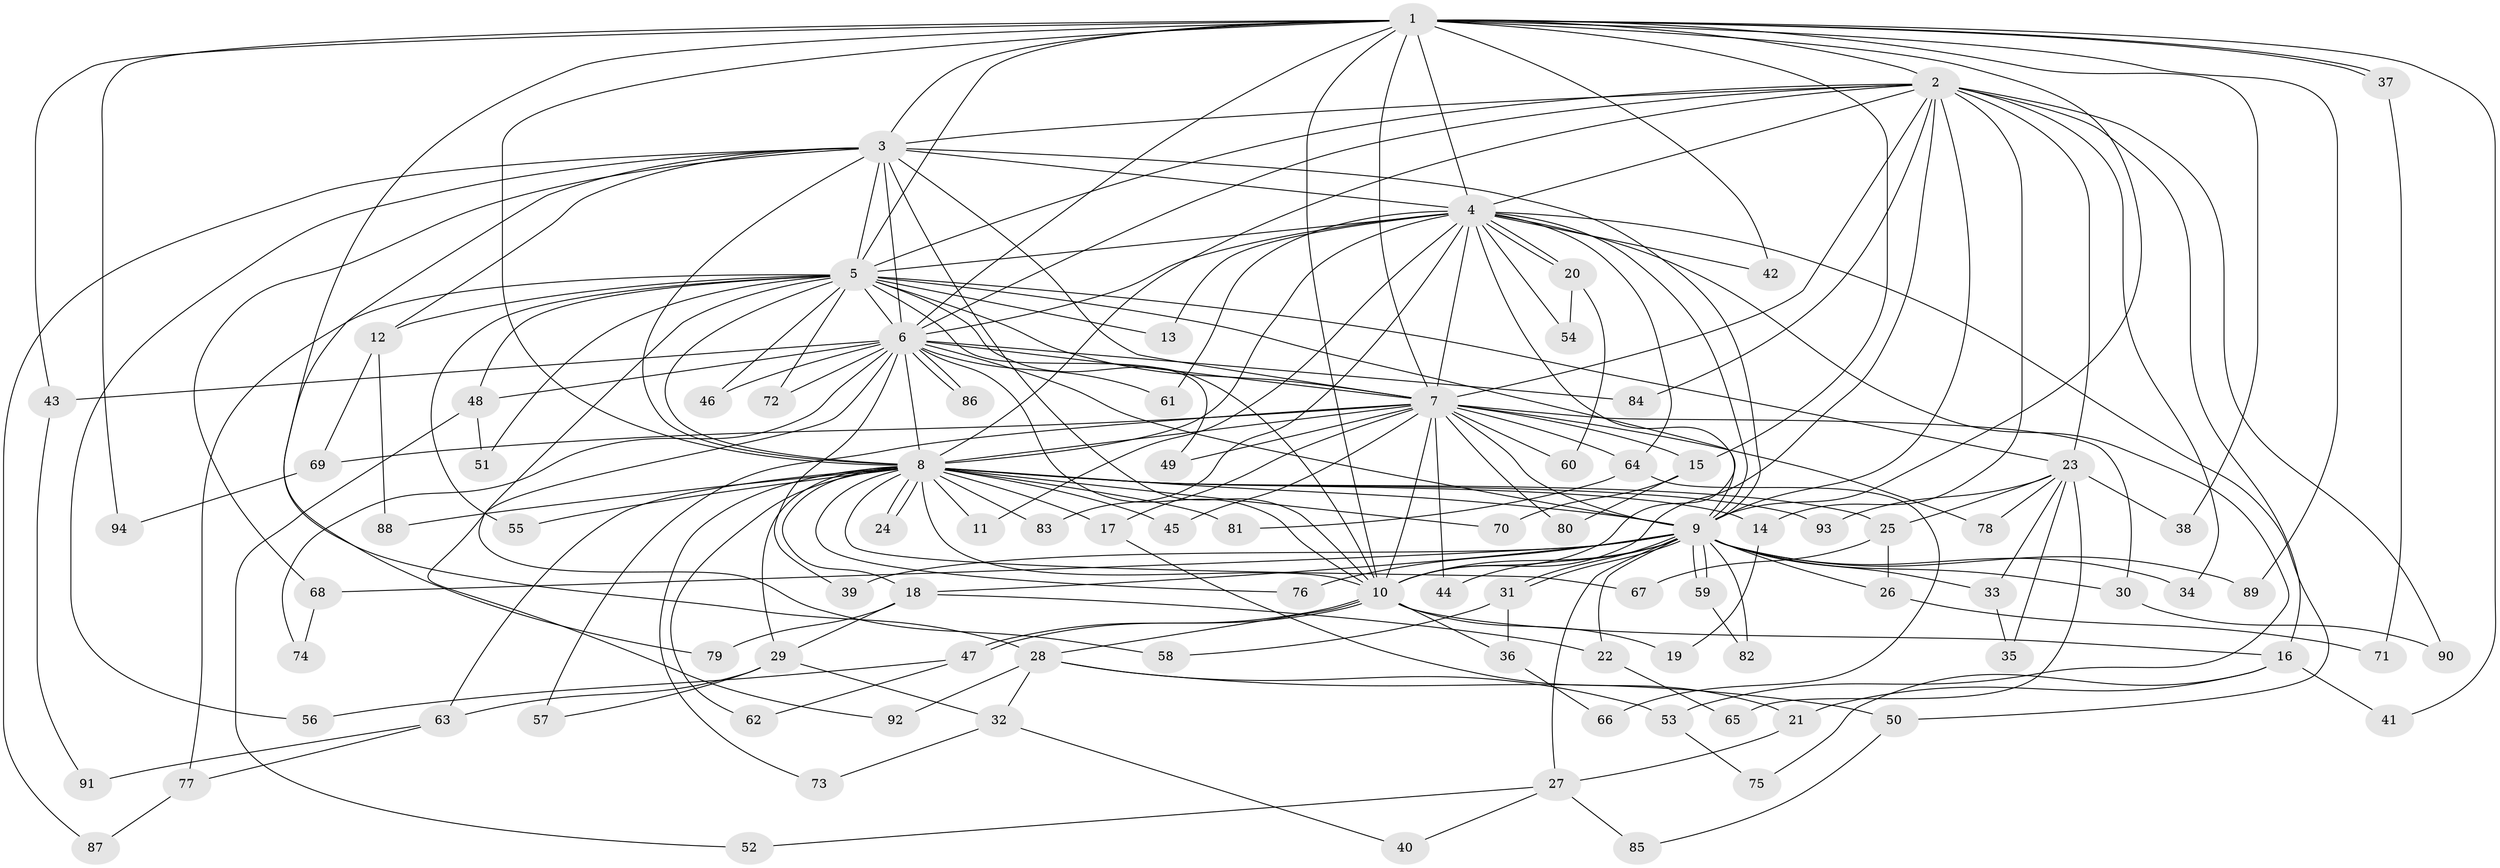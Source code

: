 // coarse degree distribution, {18: 0.028985507246376812, 13: 0.028985507246376812, 21: 0.014492753623188406, 19: 0.028985507246376812, 26: 0.014492753623188406, 27: 0.014492753623188406, 14: 0.014492753623188406, 2: 0.5217391304347826, 3: 0.18840579710144928, 5: 0.028985507246376812, 8: 0.014492753623188406, 7: 0.014492753623188406, 6: 0.014492753623188406, 4: 0.07246376811594203}
// Generated by graph-tools (version 1.1) at 2025/23/03/03/25 07:23:37]
// undirected, 94 vertices, 213 edges
graph export_dot {
graph [start="1"]
  node [color=gray90,style=filled];
  1;
  2;
  3;
  4;
  5;
  6;
  7;
  8;
  9;
  10;
  11;
  12;
  13;
  14;
  15;
  16;
  17;
  18;
  19;
  20;
  21;
  22;
  23;
  24;
  25;
  26;
  27;
  28;
  29;
  30;
  31;
  32;
  33;
  34;
  35;
  36;
  37;
  38;
  39;
  40;
  41;
  42;
  43;
  44;
  45;
  46;
  47;
  48;
  49;
  50;
  51;
  52;
  53;
  54;
  55;
  56;
  57;
  58;
  59;
  60;
  61;
  62;
  63;
  64;
  65;
  66;
  67;
  68;
  69;
  70;
  71;
  72;
  73;
  74;
  75;
  76;
  77;
  78;
  79;
  80;
  81;
  82;
  83;
  84;
  85;
  86;
  87;
  88;
  89;
  90;
  91;
  92;
  93;
  94;
  1 -- 2;
  1 -- 3;
  1 -- 4;
  1 -- 5;
  1 -- 6;
  1 -- 7;
  1 -- 8;
  1 -- 9;
  1 -- 10;
  1 -- 15;
  1 -- 28;
  1 -- 37;
  1 -- 37;
  1 -- 38;
  1 -- 41;
  1 -- 42;
  1 -- 43;
  1 -- 89;
  1 -- 94;
  2 -- 3;
  2 -- 4;
  2 -- 5;
  2 -- 6;
  2 -- 7;
  2 -- 8;
  2 -- 9;
  2 -- 10;
  2 -- 14;
  2 -- 16;
  2 -- 23;
  2 -- 34;
  2 -- 84;
  2 -- 90;
  3 -- 4;
  3 -- 5;
  3 -- 6;
  3 -- 7;
  3 -- 8;
  3 -- 9;
  3 -- 10;
  3 -- 12;
  3 -- 56;
  3 -- 68;
  3 -- 79;
  3 -- 87;
  4 -- 5;
  4 -- 6;
  4 -- 7;
  4 -- 8;
  4 -- 9;
  4 -- 10;
  4 -- 11;
  4 -- 13;
  4 -- 20;
  4 -- 20;
  4 -- 42;
  4 -- 50;
  4 -- 53;
  4 -- 54;
  4 -- 61;
  4 -- 64;
  4 -- 83;
  5 -- 6;
  5 -- 7;
  5 -- 8;
  5 -- 9;
  5 -- 10;
  5 -- 12;
  5 -- 13;
  5 -- 23;
  5 -- 46;
  5 -- 48;
  5 -- 49;
  5 -- 51;
  5 -- 55;
  5 -- 58;
  5 -- 72;
  5 -- 77;
  6 -- 7;
  6 -- 8;
  6 -- 9;
  6 -- 10;
  6 -- 39;
  6 -- 43;
  6 -- 46;
  6 -- 48;
  6 -- 61;
  6 -- 72;
  6 -- 74;
  6 -- 84;
  6 -- 86;
  6 -- 86;
  6 -- 92;
  7 -- 8;
  7 -- 9;
  7 -- 10;
  7 -- 15;
  7 -- 17;
  7 -- 30;
  7 -- 44;
  7 -- 45;
  7 -- 49;
  7 -- 57;
  7 -- 60;
  7 -- 64;
  7 -- 69;
  7 -- 78;
  7 -- 80;
  8 -- 9;
  8 -- 10;
  8 -- 11;
  8 -- 14;
  8 -- 17;
  8 -- 18;
  8 -- 24;
  8 -- 24;
  8 -- 25;
  8 -- 29;
  8 -- 45;
  8 -- 55;
  8 -- 62;
  8 -- 63;
  8 -- 67;
  8 -- 70;
  8 -- 73;
  8 -- 76;
  8 -- 81;
  8 -- 83;
  8 -- 88;
  8 -- 93;
  9 -- 10;
  9 -- 18;
  9 -- 22;
  9 -- 26;
  9 -- 27;
  9 -- 30;
  9 -- 31;
  9 -- 31;
  9 -- 33;
  9 -- 34;
  9 -- 39;
  9 -- 44;
  9 -- 59;
  9 -- 59;
  9 -- 68;
  9 -- 76;
  9 -- 82;
  9 -- 89;
  10 -- 16;
  10 -- 19;
  10 -- 28;
  10 -- 36;
  10 -- 47;
  10 -- 47;
  12 -- 69;
  12 -- 88;
  14 -- 19;
  15 -- 70;
  15 -- 80;
  16 -- 21;
  16 -- 41;
  16 -- 75;
  17 -- 21;
  18 -- 22;
  18 -- 29;
  18 -- 79;
  20 -- 54;
  20 -- 60;
  21 -- 27;
  22 -- 65;
  23 -- 25;
  23 -- 33;
  23 -- 35;
  23 -- 38;
  23 -- 65;
  23 -- 78;
  23 -- 93;
  25 -- 26;
  25 -- 67;
  26 -- 71;
  27 -- 40;
  27 -- 52;
  27 -- 85;
  28 -- 32;
  28 -- 50;
  28 -- 53;
  28 -- 92;
  29 -- 32;
  29 -- 57;
  29 -- 63;
  30 -- 90;
  31 -- 36;
  31 -- 58;
  32 -- 40;
  32 -- 73;
  33 -- 35;
  36 -- 66;
  37 -- 71;
  43 -- 91;
  47 -- 56;
  47 -- 62;
  48 -- 51;
  48 -- 52;
  50 -- 85;
  53 -- 75;
  59 -- 82;
  63 -- 77;
  63 -- 91;
  64 -- 66;
  64 -- 81;
  68 -- 74;
  69 -- 94;
  77 -- 87;
}
